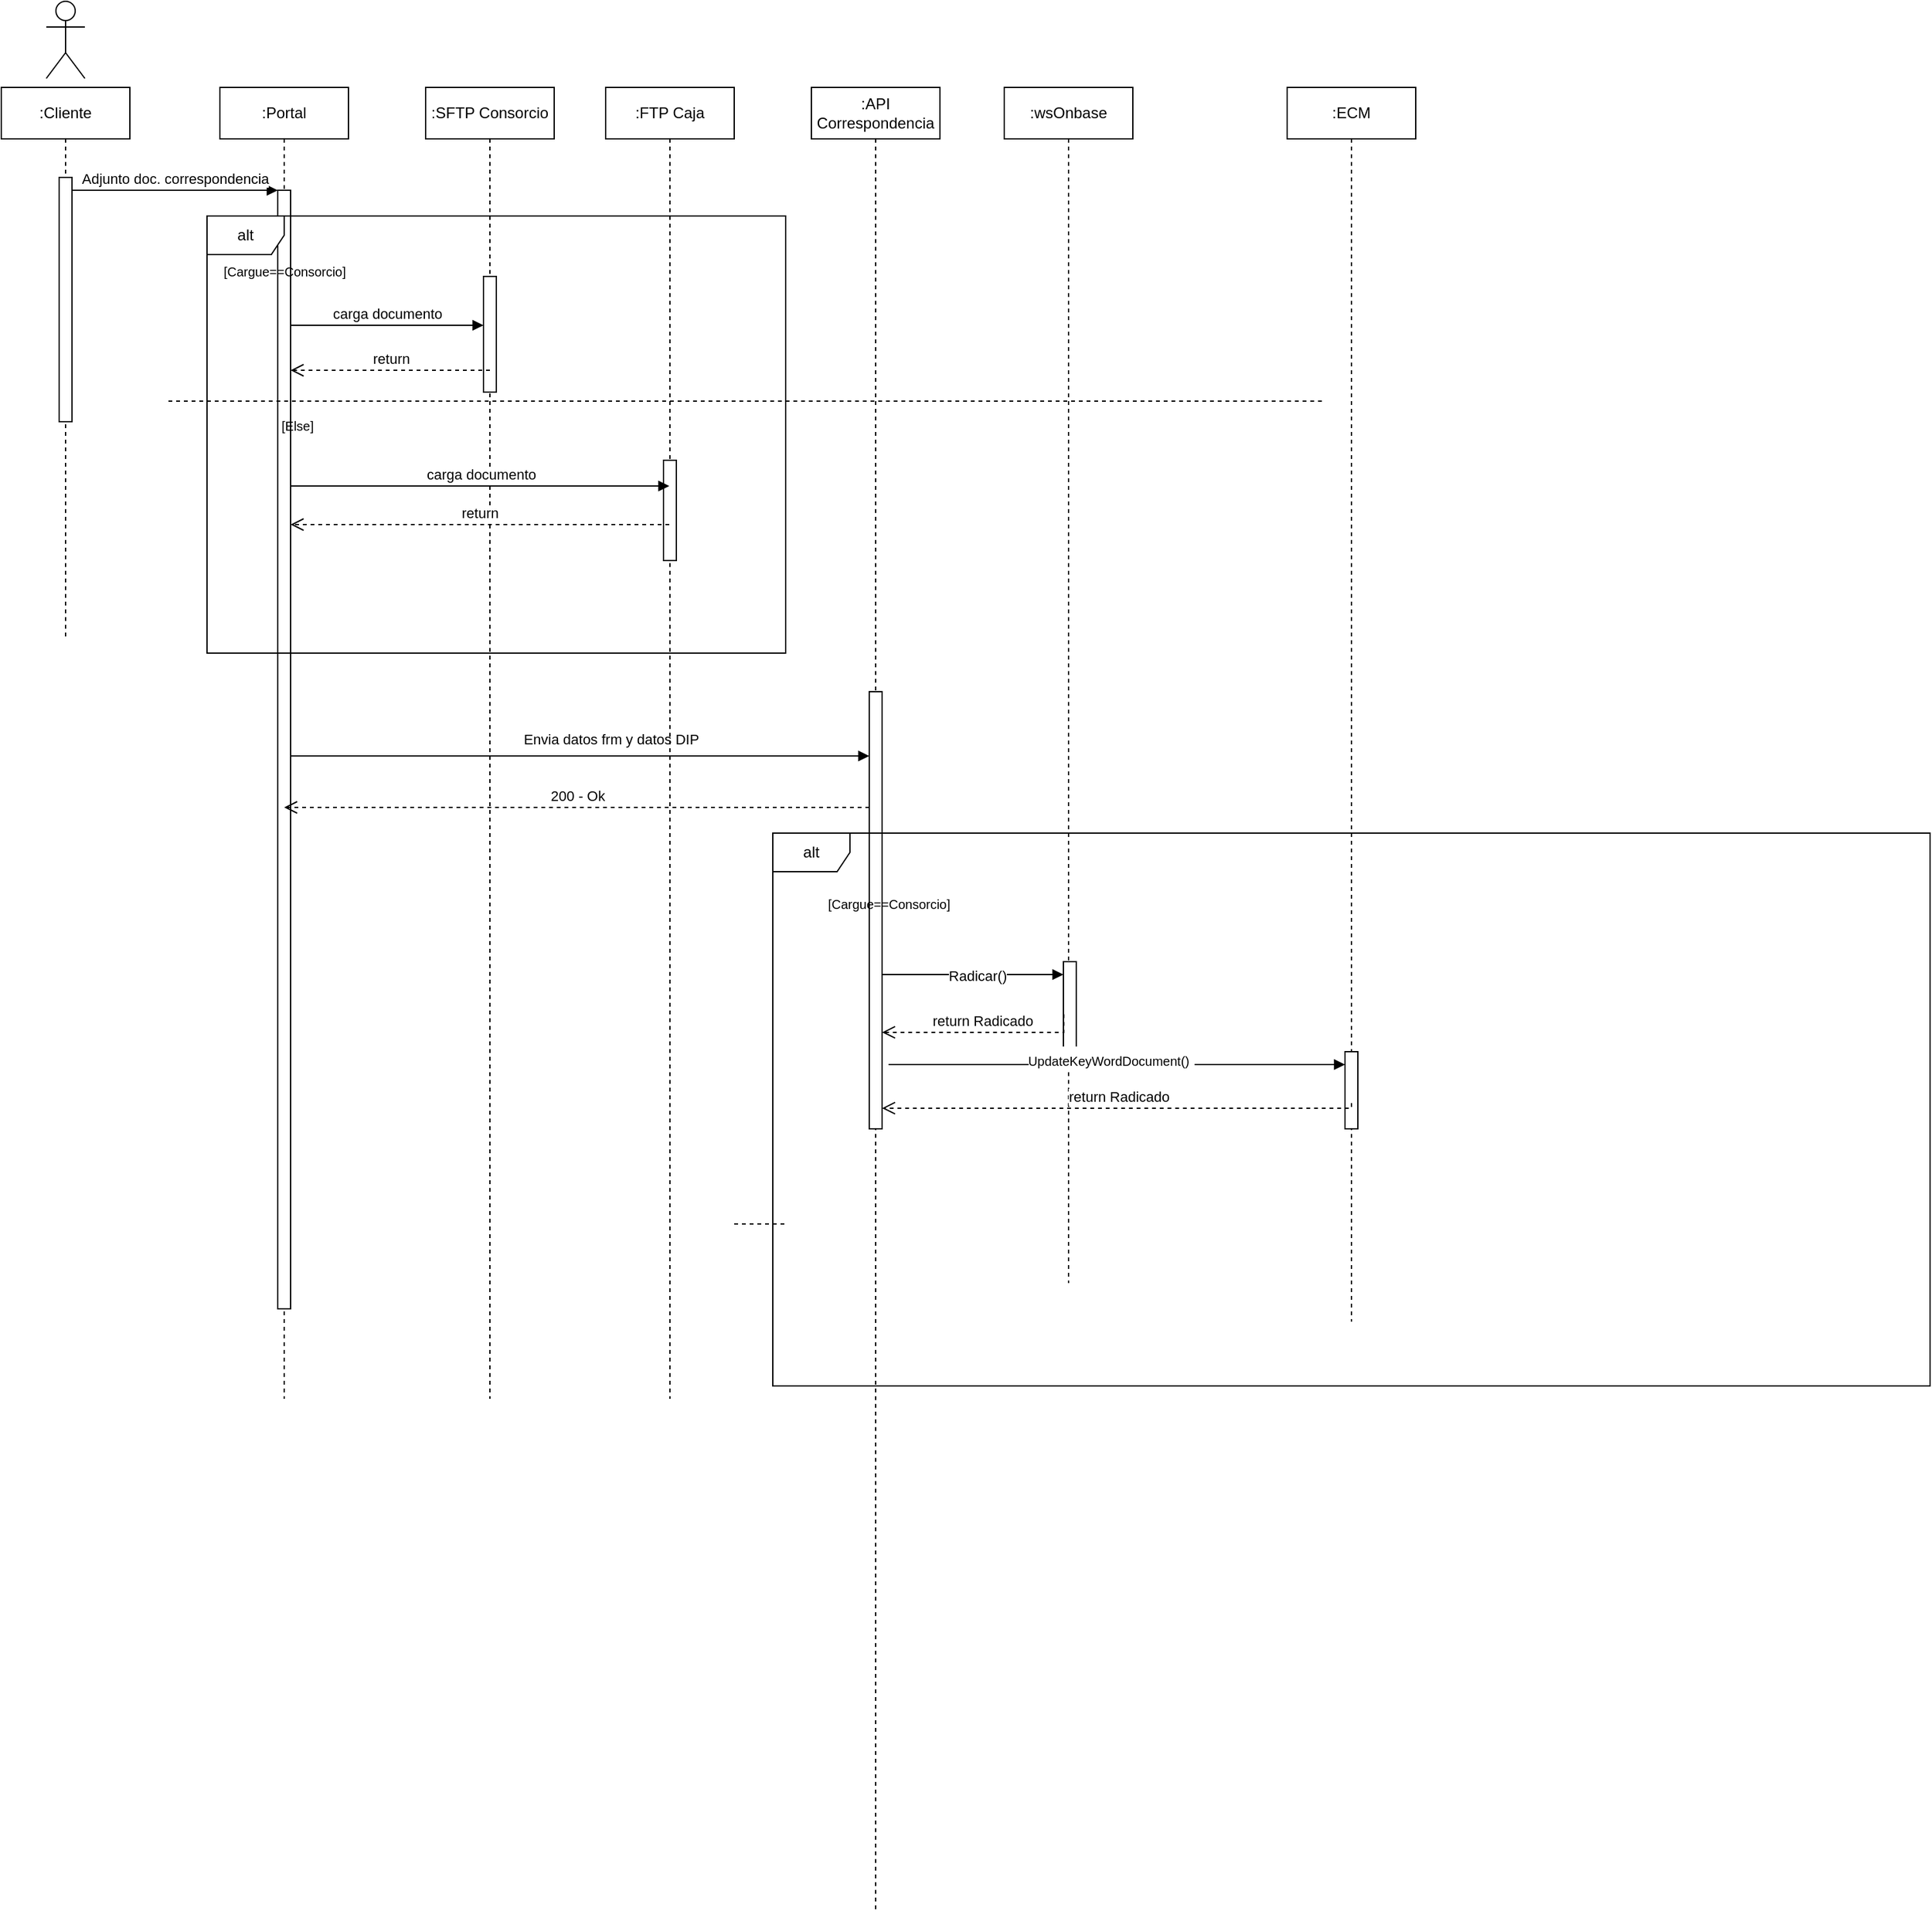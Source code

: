 <mxfile version="24.0.0" type="github">
  <diagram name="Page-1" id="2YBvvXClWsGukQMizWep">
    <mxGraphModel dx="1321" dy="673" grid="1" gridSize="10" guides="1" tooltips="1" connect="1" arrows="1" fold="1" page="1" pageScale="1" pageWidth="850" pageHeight="1100" math="0" shadow="0">
      <root>
        <mxCell id="0" />
        <mxCell id="1" parent="0" />
        <mxCell id="aM9ryv3xv72pqoxQDRHE-1" value=":Cliente" style="shape=umlLifeline;perimeter=lifelinePerimeter;whiteSpace=wrap;html=1;container=0;dropTarget=0;collapsible=0;recursiveResize=0;outlineConnect=0;portConstraint=eastwest;newEdgeStyle={&quot;edgeStyle&quot;:&quot;elbowEdgeStyle&quot;,&quot;elbow&quot;:&quot;vertical&quot;,&quot;curved&quot;:0,&quot;rounded&quot;:0};" parent="1" vertex="1">
          <mxGeometry x="30" y="110" width="100" height="430" as="geometry" />
        </mxCell>
        <mxCell id="aM9ryv3xv72pqoxQDRHE-2" value="" style="html=1;points=[];perimeter=orthogonalPerimeter;outlineConnect=0;targetShapes=umlLifeline;portConstraint=eastwest;newEdgeStyle={&quot;edgeStyle&quot;:&quot;elbowEdgeStyle&quot;,&quot;elbow&quot;:&quot;vertical&quot;,&quot;curved&quot;:0,&quot;rounded&quot;:0};" parent="aM9ryv3xv72pqoxQDRHE-1" vertex="1">
          <mxGeometry x="45" y="70" width="10" height="190" as="geometry" />
        </mxCell>
        <mxCell id="aM9ryv3xv72pqoxQDRHE-5" value=":Portal" style="shape=umlLifeline;perimeter=lifelinePerimeter;whiteSpace=wrap;html=1;container=0;dropTarget=0;collapsible=0;recursiveResize=0;outlineConnect=0;portConstraint=eastwest;newEdgeStyle={&quot;edgeStyle&quot;:&quot;elbowEdgeStyle&quot;,&quot;elbow&quot;:&quot;vertical&quot;,&quot;curved&quot;:0,&quot;rounded&quot;:0};" parent="1" vertex="1">
          <mxGeometry x="200" y="110" width="100" height="1020" as="geometry" />
        </mxCell>
        <mxCell id="aM9ryv3xv72pqoxQDRHE-6" value="" style="html=1;points=[];perimeter=orthogonalPerimeter;outlineConnect=0;targetShapes=umlLifeline;portConstraint=eastwest;newEdgeStyle={&quot;edgeStyle&quot;:&quot;elbowEdgeStyle&quot;,&quot;elbow&quot;:&quot;vertical&quot;,&quot;curved&quot;:0,&quot;rounded&quot;:0};" parent="aM9ryv3xv72pqoxQDRHE-5" vertex="1">
          <mxGeometry x="45" y="80" width="10" height="870" as="geometry" />
        </mxCell>
        <mxCell id="aM9ryv3xv72pqoxQDRHE-7" value="Adjunto doc. correspondencia" style="html=1;verticalAlign=bottom;endArrow=block;edgeStyle=elbowEdgeStyle;elbow=horizontal;curved=0;rounded=0;" parent="1" source="aM9ryv3xv72pqoxQDRHE-2" target="aM9ryv3xv72pqoxQDRHE-6" edge="1">
          <mxGeometry relative="1" as="geometry">
            <mxPoint x="185" y="200" as="sourcePoint" />
            <Array as="points">
              <mxPoint x="170" y="190" />
            </Array>
          </mxGeometry>
        </mxCell>
        <mxCell id="cqnKcuiXsADHDMvmx2EB-1" value="&lt;div&gt;&lt;br&gt;&lt;/div&gt;" style="shape=umlActor;verticalLabelPosition=bottom;verticalAlign=top;html=1;outlineConnect=0;" vertex="1" parent="1">
          <mxGeometry x="65" y="43" width="30" height="60" as="geometry" />
        </mxCell>
        <mxCell id="cqnKcuiXsADHDMvmx2EB-4" value=":SFTP Consorcio" style="shape=umlLifeline;perimeter=lifelinePerimeter;whiteSpace=wrap;html=1;container=0;dropTarget=0;collapsible=0;recursiveResize=0;outlineConnect=0;portConstraint=eastwest;newEdgeStyle={&quot;edgeStyle&quot;:&quot;elbowEdgeStyle&quot;,&quot;elbow&quot;:&quot;vertical&quot;,&quot;curved&quot;:0,&quot;rounded&quot;:0};" vertex="1" parent="1">
          <mxGeometry x="360" y="110" width="100" height="1020" as="geometry" />
        </mxCell>
        <mxCell id="cqnKcuiXsADHDMvmx2EB-5" value="" style="html=1;points=[];perimeter=orthogonalPerimeter;outlineConnect=0;targetShapes=umlLifeline;portConstraint=eastwest;newEdgeStyle={&quot;edgeStyle&quot;:&quot;elbowEdgeStyle&quot;,&quot;elbow&quot;:&quot;vertical&quot;,&quot;curved&quot;:0,&quot;rounded&quot;:0};" vertex="1" parent="cqnKcuiXsADHDMvmx2EB-4">
          <mxGeometry x="45" y="147" width="10" height="90" as="geometry" />
        </mxCell>
        <mxCell id="cqnKcuiXsADHDMvmx2EB-6" value=":API Correspondencia" style="shape=umlLifeline;perimeter=lifelinePerimeter;whiteSpace=wrap;html=1;container=0;dropTarget=0;collapsible=0;recursiveResize=0;outlineConnect=0;portConstraint=eastwest;newEdgeStyle={&quot;edgeStyle&quot;:&quot;elbowEdgeStyle&quot;,&quot;elbow&quot;:&quot;vertical&quot;,&quot;curved&quot;:0,&quot;rounded&quot;:0};" vertex="1" parent="1">
          <mxGeometry x="660" y="110" width="100" height="1420" as="geometry" />
        </mxCell>
        <mxCell id="cqnKcuiXsADHDMvmx2EB-7" value="" style="html=1;points=[];perimeter=orthogonalPerimeter;outlineConnect=0;targetShapes=umlLifeline;portConstraint=eastwest;newEdgeStyle={&quot;edgeStyle&quot;:&quot;elbowEdgeStyle&quot;,&quot;elbow&quot;:&quot;vertical&quot;,&quot;curved&quot;:0,&quot;rounded&quot;:0};" vertex="1" parent="cqnKcuiXsADHDMvmx2EB-6">
          <mxGeometry x="45" y="470" width="10" height="340" as="geometry" />
        </mxCell>
        <mxCell id="cqnKcuiXsADHDMvmx2EB-8" value=":wsOnbase" style="shape=umlLifeline;perimeter=lifelinePerimeter;whiteSpace=wrap;html=1;container=0;dropTarget=0;collapsible=0;recursiveResize=0;outlineConnect=0;portConstraint=eastwest;newEdgeStyle={&quot;edgeStyle&quot;:&quot;elbowEdgeStyle&quot;,&quot;elbow&quot;:&quot;vertical&quot;,&quot;curved&quot;:0,&quot;rounded&quot;:0};" vertex="1" parent="1">
          <mxGeometry x="810" y="110" width="100" height="930" as="geometry" />
        </mxCell>
        <mxCell id="cqnKcuiXsADHDMvmx2EB-9" value="" style="html=1;points=[];perimeter=orthogonalPerimeter;outlineConnect=0;targetShapes=umlLifeline;portConstraint=eastwest;newEdgeStyle={&quot;edgeStyle&quot;:&quot;elbowEdgeStyle&quot;,&quot;elbow&quot;:&quot;vertical&quot;,&quot;curved&quot;:0,&quot;rounded&quot;:0};" vertex="1" parent="cqnKcuiXsADHDMvmx2EB-8">
          <mxGeometry x="46" y="680" width="10" height="70" as="geometry" />
        </mxCell>
        <mxCell id="cqnKcuiXsADHDMvmx2EB-10" value=":ECM" style="shape=umlLifeline;perimeter=lifelinePerimeter;whiteSpace=wrap;html=1;container=0;dropTarget=0;collapsible=0;recursiveResize=0;outlineConnect=0;portConstraint=eastwest;newEdgeStyle={&quot;edgeStyle&quot;:&quot;elbowEdgeStyle&quot;,&quot;elbow&quot;:&quot;vertical&quot;,&quot;curved&quot;:0,&quot;rounded&quot;:0};" vertex="1" parent="1">
          <mxGeometry x="1030" y="110" width="100" height="960" as="geometry" />
        </mxCell>
        <mxCell id="cqnKcuiXsADHDMvmx2EB-11" value="" style="html=1;points=[];perimeter=orthogonalPerimeter;outlineConnect=0;targetShapes=umlLifeline;portConstraint=eastwest;newEdgeStyle={&quot;edgeStyle&quot;:&quot;elbowEdgeStyle&quot;,&quot;elbow&quot;:&quot;vertical&quot;,&quot;curved&quot;:0,&quot;rounded&quot;:0};" vertex="1" parent="cqnKcuiXsADHDMvmx2EB-10">
          <mxGeometry x="45" y="750" width="10" height="60" as="geometry" />
        </mxCell>
        <mxCell id="cqnKcuiXsADHDMvmx2EB-12" value="carga documento" style="html=1;verticalAlign=bottom;endArrow=block;edgeStyle=elbowEdgeStyle;elbow=horizontal;curved=0;rounded=0;" edge="1" parent="1" source="aM9ryv3xv72pqoxQDRHE-6" target="cqnKcuiXsADHDMvmx2EB-5">
          <mxGeometry relative="1" as="geometry">
            <mxPoint x="270" y="230" as="sourcePoint" />
            <Array as="points">
              <mxPoint x="320" y="295" />
              <mxPoint x="340" y="230" />
            </Array>
            <mxPoint x="400" y="230" as="targetPoint" />
          </mxGeometry>
        </mxCell>
        <mxCell id="cqnKcuiXsADHDMvmx2EB-14" value="return" style="html=1;verticalAlign=bottom;endArrow=open;dashed=1;endSize=8;edgeStyle=elbowEdgeStyle;elbow=vertical;curved=0;rounded=0;" edge="1" parent="1" target="aM9ryv3xv72pqoxQDRHE-6">
          <mxGeometry relative="1" as="geometry">
            <mxPoint x="265.5" y="330" as="targetPoint" />
            <Array as="points">
              <mxPoint x="350.5" y="330" />
            </Array>
            <mxPoint x="410" y="330" as="sourcePoint" />
          </mxGeometry>
        </mxCell>
        <mxCell id="cqnKcuiXsADHDMvmx2EB-15" value="" style="html=1;verticalAlign=bottom;endArrow=block;edgeStyle=elbowEdgeStyle;elbow=horizontal;curved=0;rounded=0;" edge="1" parent="1" source="aM9ryv3xv72pqoxQDRHE-6" target="cqnKcuiXsADHDMvmx2EB-7">
          <mxGeometry relative="1" as="geometry">
            <mxPoint x="270" y="630" as="sourcePoint" />
            <Array as="points">
              <mxPoint x="360" y="630" />
            </Array>
            <mxPoint x="555" y="630" as="targetPoint" />
          </mxGeometry>
        </mxCell>
        <mxCell id="cqnKcuiXsADHDMvmx2EB-17" value="&lt;div&gt;&lt;br&gt;&lt;/div&gt;&lt;div&gt;Envia datos frm y datos DIP&lt;br&gt;&lt;/div&gt;" style="edgeLabel;html=1;align=center;verticalAlign=middle;resizable=0;points=[];" vertex="1" connectable="0" parent="cqnKcuiXsADHDMvmx2EB-15">
          <mxGeometry x="0.179" y="2" relative="1" as="geometry">
            <mxPoint x="-17" y="-18" as="offset" />
          </mxGeometry>
        </mxCell>
        <mxCell id="cqnKcuiXsADHDMvmx2EB-16" value="200 - Ok" style="html=1;verticalAlign=bottom;endArrow=open;dashed=1;endSize=8;edgeStyle=elbowEdgeStyle;elbow=vertical;curved=0;rounded=0;" edge="1" parent="1" source="cqnKcuiXsADHDMvmx2EB-7" target="aM9ryv3xv72pqoxQDRHE-5">
          <mxGeometry relative="1" as="geometry">
            <mxPoint x="270" y="670" as="targetPoint" />
            <Array as="points">
              <mxPoint x="455" y="670" />
            </Array>
            <mxPoint x="560" y="670" as="sourcePoint" />
          </mxGeometry>
        </mxCell>
        <mxCell id="cqnKcuiXsADHDMvmx2EB-19" value="alt" style="shape=umlFrame;whiteSpace=wrap;html=1;pointerEvents=0;" vertex="1" parent="1">
          <mxGeometry x="630" y="690" width="900" height="430" as="geometry" />
        </mxCell>
        <mxCell id="cqnKcuiXsADHDMvmx2EB-20" value="" style="line;strokeWidth=1;fillColor=none;align=left;verticalAlign=middle;spacingTop=-1;spacingLeft=3;spacingRight=3;rotatable=0;labelPosition=right;points=[];portConstraint=eastwest;strokeColor=inherit;dashed=1;" vertex="1" parent="1">
          <mxGeometry x="600" y="990" width="40" height="8" as="geometry" />
        </mxCell>
        <mxCell id="cqnKcuiXsADHDMvmx2EB-21" value="" style="html=1;verticalAlign=bottom;endArrow=block;edgeStyle=elbowEdgeStyle;elbow=vertical;curved=0;rounded=0;" edge="1" parent="1" source="cqnKcuiXsADHDMvmx2EB-7" target="cqnKcuiXsADHDMvmx2EB-9">
          <mxGeometry relative="1" as="geometry">
            <mxPoint x="475" y="790" as="sourcePoint" />
            <Array as="points">
              <mxPoint x="720" y="800" />
            </Array>
            <mxPoint x="610" y="790" as="targetPoint" />
          </mxGeometry>
        </mxCell>
        <mxCell id="cqnKcuiXsADHDMvmx2EB-41" value="Radicar()" style="edgeLabel;html=1;align=center;verticalAlign=middle;resizable=0;points=[];" vertex="1" connectable="0" parent="cqnKcuiXsADHDMvmx2EB-21">
          <mxGeometry x="-0.419" y="-1" relative="1" as="geometry">
            <mxPoint x="33" as="offset" />
          </mxGeometry>
        </mxCell>
        <mxCell id="cqnKcuiXsADHDMvmx2EB-24" value="return Radicado" style="html=1;verticalAlign=bottom;endArrow=open;dashed=1;endSize=8;edgeStyle=elbowEdgeStyle;elbow=vertical;curved=0;rounded=0;exitX=0.026;exitY=0.584;exitDx=0;exitDy=0;exitPerimeter=0;" edge="1" parent="1" source="cqnKcuiXsADHDMvmx2EB-9" target="cqnKcuiXsADHDMvmx2EB-7">
          <mxGeometry relative="1" as="geometry">
            <mxPoint x="720" y="829.95" as="targetPoint" />
            <Array as="points">
              <mxPoint x="865" y="844.95" />
            </Array>
            <mxPoint x="861" y="829.95" as="sourcePoint" />
          </mxGeometry>
        </mxCell>
        <mxCell id="cqnKcuiXsADHDMvmx2EB-25" value="" style="html=1;verticalAlign=bottom;endArrow=block;edgeStyle=elbowEdgeStyle;elbow=vertical;curved=0;rounded=0;" edge="1" parent="1" target="cqnKcuiXsADHDMvmx2EB-11">
          <mxGeometry relative="1" as="geometry">
            <mxPoint x="720" y="870" as="sourcePoint" />
            <Array as="points" />
            <mxPoint x="620" y="870" as="targetPoint" />
          </mxGeometry>
        </mxCell>
        <mxCell id="cqnKcuiXsADHDMvmx2EB-26" value="&lt;span style=&quot;line-height: 107%; font-family: Arial, sans-serif;&quot;&gt;&lt;font style=&quot;font-size: 10px;&quot;&gt;UpdateKeyWordDocument()&lt;/font&gt;&lt;/span&gt;&lt;span style=&quot;font-size:12.0pt;mso-bidi-font-size:11.0pt;&lt;br/&gt;line-height:107%;font-family:&amp;quot;Arial&amp;quot;,sans-serif;mso-fareast-font-family:Calibri;&lt;br/&gt;mso-fareast-theme-font:minor-latin;mso-bidi-font-family:&amp;quot;Times New Roman&amp;quot;;&lt;br/&gt;mso-bidi-theme-font:minor-bidi;mso-ansi-language:ES-CO;mso-fareast-language:&lt;br/&gt;EN-US;mso-bidi-language:AR-SA;mso-bidi-font-style:italic&quot;&gt;&amp;nbsp;&lt;/span&gt;" style="edgeLabel;html=1;align=center;verticalAlign=middle;resizable=0;points=[];" vertex="1" connectable="0" parent="cqnKcuiXsADHDMvmx2EB-25">
          <mxGeometry x="-0.189" y="2" relative="1" as="geometry">
            <mxPoint x="29" y="-3" as="offset" />
          </mxGeometry>
        </mxCell>
        <mxCell id="cqnKcuiXsADHDMvmx2EB-30" value="alt" style="shape=umlFrame;whiteSpace=wrap;html=1;pointerEvents=0;" vertex="1" parent="1">
          <mxGeometry x="190" y="210" width="450" height="340" as="geometry" />
        </mxCell>
        <mxCell id="cqnKcuiXsADHDMvmx2EB-33" value="&lt;font style=&quot;font-size: 10px;&quot;&gt;[Cargue==Consorcio]&lt;/font&gt;" style="text;html=1;align=center;verticalAlign=middle;resizable=0;points=[];autosize=1;strokeColor=none;fillColor=none;" vertex="1" parent="1">
          <mxGeometry x="190" y="238" width="120" height="30" as="geometry" />
        </mxCell>
        <mxCell id="cqnKcuiXsADHDMvmx2EB-34" value="" style="line;strokeWidth=1;fillColor=none;align=left;verticalAlign=middle;spacingTop=-1;spacingLeft=3;spacingRight=3;rotatable=0;labelPosition=right;points=[];portConstraint=eastwest;strokeColor=inherit;dashed=1;" vertex="1" parent="1">
          <mxGeometry x="160" y="350" width="900" height="8" as="geometry" />
        </mxCell>
        <mxCell id="cqnKcuiXsADHDMvmx2EB-35" value="&lt;font style=&quot;font-size: 10px;&quot;&gt;[Else]&lt;/font&gt;" style="text;html=1;align=center;verticalAlign=middle;resizable=0;points=[];autosize=1;strokeColor=none;fillColor=none;" vertex="1" parent="1">
          <mxGeometry x="235" y="358" width="50" height="30" as="geometry" />
        </mxCell>
        <mxCell id="cqnKcuiXsADHDMvmx2EB-36" value=":FTP Caja" style="shape=umlLifeline;perimeter=lifelinePerimeter;whiteSpace=wrap;html=1;container=0;dropTarget=0;collapsible=0;recursiveResize=0;outlineConnect=0;portConstraint=eastwest;newEdgeStyle={&quot;edgeStyle&quot;:&quot;elbowEdgeStyle&quot;,&quot;elbow&quot;:&quot;vertical&quot;,&quot;curved&quot;:0,&quot;rounded&quot;:0};" vertex="1" parent="1">
          <mxGeometry x="500" y="110" width="100" height="1020" as="geometry" />
        </mxCell>
        <mxCell id="cqnKcuiXsADHDMvmx2EB-37" value="" style="html=1;points=[];perimeter=orthogonalPerimeter;outlineConnect=0;targetShapes=umlLifeline;portConstraint=eastwest;newEdgeStyle={&quot;edgeStyle&quot;:&quot;elbowEdgeStyle&quot;,&quot;elbow&quot;:&quot;vertical&quot;,&quot;curved&quot;:0,&quot;rounded&quot;:0};" vertex="1" parent="cqnKcuiXsADHDMvmx2EB-36">
          <mxGeometry x="45" y="290" width="10" height="78" as="geometry" />
        </mxCell>
        <mxCell id="cqnKcuiXsADHDMvmx2EB-39" value="carga documento" style="html=1;verticalAlign=bottom;endArrow=block;edgeStyle=elbowEdgeStyle;elbow=horizontal;curved=0;rounded=0;" edge="1" parent="1" source="aM9ryv3xv72pqoxQDRHE-6" target="cqnKcuiXsADHDMvmx2EB-36">
          <mxGeometry relative="1" as="geometry">
            <mxPoint x="265" y="420" as="sourcePoint" />
            <Array as="points">
              <mxPoint x="330" y="420" />
              <mxPoint x="350" y="355" />
            </Array>
            <mxPoint x="415" y="420" as="targetPoint" />
          </mxGeometry>
        </mxCell>
        <mxCell id="cqnKcuiXsADHDMvmx2EB-40" value="return" style="html=1;verticalAlign=bottom;endArrow=open;dashed=1;endSize=8;edgeStyle=elbowEdgeStyle;elbow=vertical;curved=0;rounded=0;" edge="1" parent="1" source="cqnKcuiXsADHDMvmx2EB-36" target="aM9ryv3xv72pqoxQDRHE-6">
          <mxGeometry relative="1" as="geometry">
            <mxPoint x="317.5" y="450" as="targetPoint" />
            <Array as="points">
              <mxPoint x="413" y="450" />
            </Array>
            <mxPoint x="472.5" y="450" as="sourcePoint" />
          </mxGeometry>
        </mxCell>
        <mxCell id="cqnKcuiXsADHDMvmx2EB-43" value="&lt;font style=&quot;font-size: 10px;&quot;&gt;[Cargue==Consorcio]&lt;/font&gt;" style="text;html=1;align=center;verticalAlign=middle;resizable=0;points=[];autosize=1;strokeColor=none;fillColor=none;" vertex="1" parent="1">
          <mxGeometry x="660" y="730" width="120" height="30" as="geometry" />
        </mxCell>
        <mxCell id="cqnKcuiXsADHDMvmx2EB-44" value="return Radicado" style="html=1;verticalAlign=bottom;endArrow=open;dashed=1;endSize=8;edgeStyle=elbowEdgeStyle;elbow=vertical;curved=0;rounded=0;exitX=0.5;exitY=0.667;exitDx=0;exitDy=0;exitPerimeter=0;" edge="1" parent="1" source="cqnKcuiXsADHDMvmx2EB-11" target="cqnKcuiXsADHDMvmx2EB-7">
          <mxGeometry relative="1" as="geometry">
            <mxPoint x="725" y="904" as="targetPoint" />
            <Array as="points">
              <mxPoint x="875" y="903.95" />
            </Array>
            <mxPoint x="866" y="890" as="sourcePoint" />
          </mxGeometry>
        </mxCell>
      </root>
    </mxGraphModel>
  </diagram>
</mxfile>

